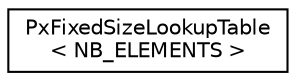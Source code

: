 digraph "Graphical Class Hierarchy"
{
  edge [fontname="Helvetica",fontsize="10",labelfontname="Helvetica",labelfontsize="10"];
  node [fontname="Helvetica",fontsize="10",shape=record];
  rankdir="LR";
  Node0 [label="PxFixedSizeLookupTable\l\< NB_ELEMENTS \>",height=0.2,width=0.4,color="black", fillcolor="white", style="filled",URL="$classPxFixedSizeLookupTable.html"];
}
